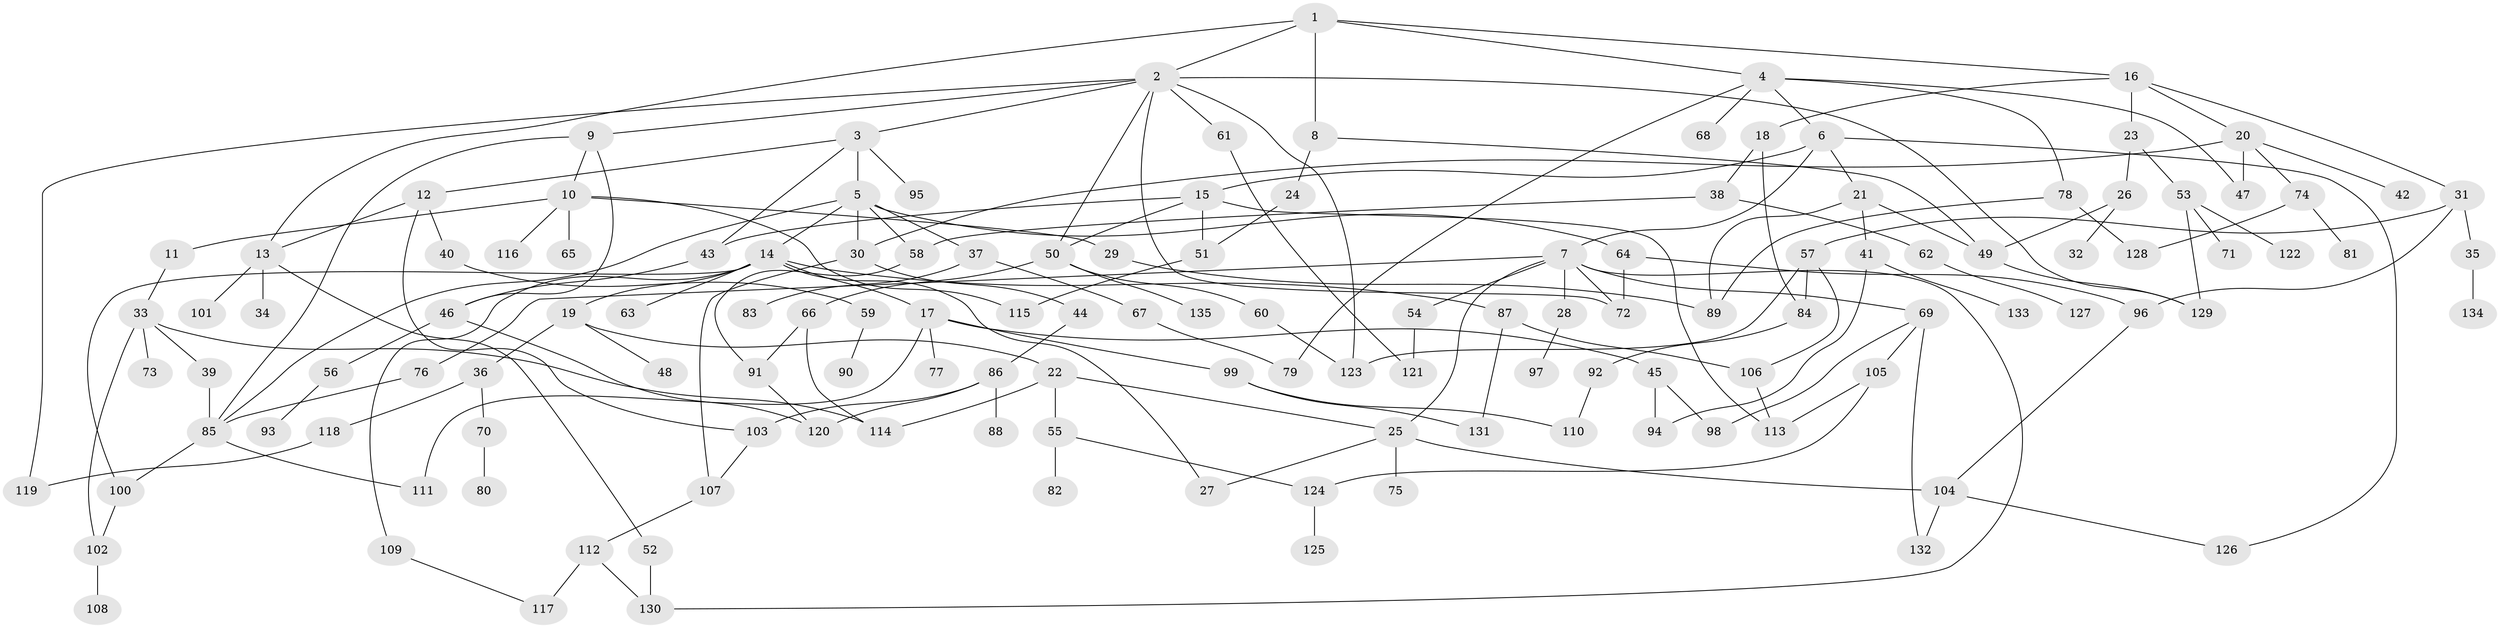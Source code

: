 // coarse degree distribution, {6: 0.03296703296703297, 11: 0.02197802197802198, 10: 0.01098901098901099, 7: 0.02197802197802198, 5: 0.0989010989010989, 8: 0.02197802197802198, 4: 0.14285714285714285, 3: 0.17582417582417584, 2: 0.21978021978021978, 1: 0.25274725274725274}
// Generated by graph-tools (version 1.1) at 2025/23/03/03/25 07:23:33]
// undirected, 135 vertices, 188 edges
graph export_dot {
graph [start="1"]
  node [color=gray90,style=filled];
  1;
  2;
  3;
  4;
  5;
  6;
  7;
  8;
  9;
  10;
  11;
  12;
  13;
  14;
  15;
  16;
  17;
  18;
  19;
  20;
  21;
  22;
  23;
  24;
  25;
  26;
  27;
  28;
  29;
  30;
  31;
  32;
  33;
  34;
  35;
  36;
  37;
  38;
  39;
  40;
  41;
  42;
  43;
  44;
  45;
  46;
  47;
  48;
  49;
  50;
  51;
  52;
  53;
  54;
  55;
  56;
  57;
  58;
  59;
  60;
  61;
  62;
  63;
  64;
  65;
  66;
  67;
  68;
  69;
  70;
  71;
  72;
  73;
  74;
  75;
  76;
  77;
  78;
  79;
  80;
  81;
  82;
  83;
  84;
  85;
  86;
  87;
  88;
  89;
  90;
  91;
  92;
  93;
  94;
  95;
  96;
  97;
  98;
  99;
  100;
  101;
  102;
  103;
  104;
  105;
  106;
  107;
  108;
  109;
  110;
  111;
  112;
  113;
  114;
  115;
  116;
  117;
  118;
  119;
  120;
  121;
  122;
  123;
  124;
  125;
  126;
  127;
  128;
  129;
  130;
  131;
  132;
  133;
  134;
  135;
  1 -- 2;
  1 -- 4;
  1 -- 8;
  1 -- 13;
  1 -- 16;
  2 -- 3;
  2 -- 9;
  2 -- 61;
  2 -- 72;
  2 -- 119;
  2 -- 129;
  2 -- 123;
  2 -- 50;
  3 -- 5;
  3 -- 12;
  3 -- 95;
  3 -- 43;
  4 -- 6;
  4 -- 47;
  4 -- 68;
  4 -- 78;
  4 -- 79;
  5 -- 14;
  5 -- 37;
  5 -- 58;
  5 -- 64;
  5 -- 85;
  5 -- 30;
  6 -- 7;
  6 -- 15;
  6 -- 21;
  6 -- 126;
  7 -- 25;
  7 -- 28;
  7 -- 54;
  7 -- 69;
  7 -- 76;
  7 -- 72;
  7 -- 130;
  8 -- 24;
  8 -- 49;
  9 -- 10;
  9 -- 46;
  9 -- 85;
  10 -- 11;
  10 -- 29;
  10 -- 65;
  10 -- 116;
  10 -- 115;
  11 -- 33;
  12 -- 40;
  12 -- 103;
  12 -- 13;
  13 -- 34;
  13 -- 52;
  13 -- 101;
  14 -- 17;
  14 -- 19;
  14 -- 63;
  14 -- 87;
  14 -- 109;
  14 -- 27;
  14 -- 100;
  15 -- 43;
  15 -- 50;
  15 -- 51;
  15 -- 113;
  16 -- 18;
  16 -- 20;
  16 -- 23;
  16 -- 31;
  17 -- 45;
  17 -- 77;
  17 -- 99;
  17 -- 111;
  18 -- 38;
  18 -- 84;
  19 -- 22;
  19 -- 36;
  19 -- 48;
  20 -- 30;
  20 -- 42;
  20 -- 74;
  20 -- 47;
  21 -- 41;
  21 -- 89;
  21 -- 49;
  22 -- 55;
  22 -- 114;
  22 -- 25;
  23 -- 26;
  23 -- 53;
  24 -- 51;
  25 -- 27;
  25 -- 75;
  25 -- 104;
  26 -- 32;
  26 -- 49;
  28 -- 97;
  29 -- 89;
  30 -- 44;
  30 -- 107;
  31 -- 35;
  31 -- 57;
  31 -- 96;
  33 -- 39;
  33 -- 73;
  33 -- 102;
  33 -- 114;
  35 -- 134;
  36 -- 70;
  36 -- 118;
  37 -- 67;
  37 -- 83;
  38 -- 62;
  38 -- 58;
  39 -- 85;
  40 -- 59;
  41 -- 94;
  41 -- 133;
  43 -- 46;
  44 -- 86;
  45 -- 98;
  45 -- 94;
  46 -- 56;
  46 -- 120;
  49 -- 129;
  50 -- 60;
  50 -- 66;
  50 -- 135;
  51 -- 115;
  52 -- 130;
  53 -- 71;
  53 -- 122;
  53 -- 129;
  54 -- 121;
  55 -- 82;
  55 -- 124;
  56 -- 93;
  57 -- 106;
  57 -- 123;
  57 -- 84;
  58 -- 91;
  59 -- 90;
  60 -- 123;
  61 -- 121;
  62 -- 127;
  64 -- 96;
  64 -- 72;
  66 -- 91;
  66 -- 114;
  67 -- 79;
  69 -- 98;
  69 -- 105;
  69 -- 132;
  70 -- 80;
  74 -- 81;
  74 -- 128;
  76 -- 85;
  78 -- 89;
  78 -- 128;
  84 -- 92;
  85 -- 100;
  85 -- 111;
  86 -- 88;
  86 -- 103;
  86 -- 120;
  87 -- 131;
  87 -- 106;
  91 -- 120;
  92 -- 110;
  96 -- 104;
  99 -- 110;
  99 -- 131;
  100 -- 102;
  102 -- 108;
  103 -- 107;
  104 -- 132;
  104 -- 126;
  105 -- 113;
  105 -- 124;
  106 -- 113;
  107 -- 112;
  109 -- 117;
  112 -- 130;
  112 -- 117;
  118 -- 119;
  124 -- 125;
}
